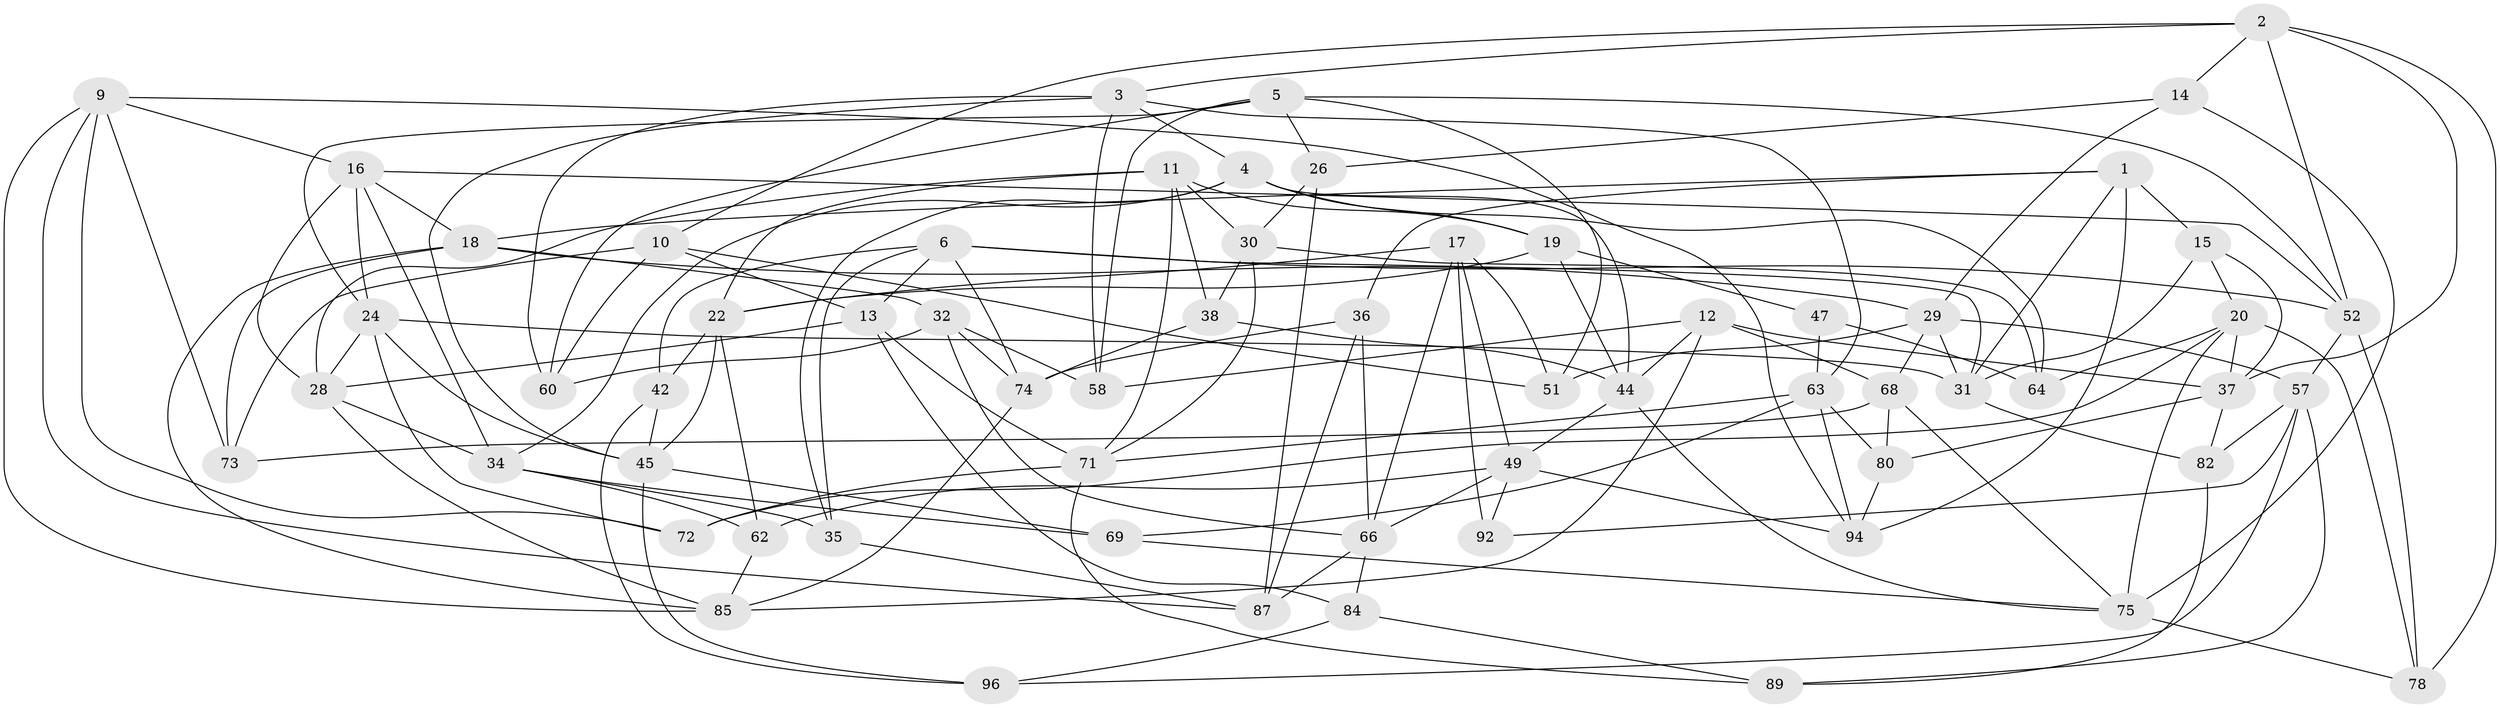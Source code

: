 // Generated by graph-tools (version 1.1) at 2025/24/03/03/25 07:24:31]
// undirected, 62 vertices, 156 edges
graph export_dot {
graph [start="1"]
  node [color=gray90,style=filled];
  1 [super="+56"];
  2 [super="+7"];
  3 [super="+43"];
  4 [super="+8"];
  5 [super="+27"];
  6 [super="+23"];
  9 [super="+65"];
  10 [super="+99"];
  11 [super="+53"];
  12 [super="+54"];
  13 [super="+91"];
  14;
  15;
  16 [super="+33"];
  17 [super="+93"];
  18 [super="+81"];
  19 [super="+55"];
  20 [super="+21"];
  22 [super="+70"];
  24 [super="+25"];
  26 [super="+90"];
  28 [super="+40"];
  29 [super="+59"];
  30 [super="+46"];
  31 [super="+39"];
  32 [super="+41"];
  34 [super="+50"];
  35;
  36;
  37 [super="+48"];
  38;
  42;
  44 [super="+98"];
  45 [super="+61"];
  47;
  49 [super="+83"];
  51;
  52 [super="+76"];
  57 [super="+67"];
  58;
  60;
  62;
  63 [super="+102"];
  64;
  66 [super="+88"];
  68 [super="+100"];
  69;
  71 [super="+86"];
  72;
  73;
  74 [super="+79"];
  75 [super="+77"];
  78;
  80;
  82;
  84;
  85 [super="+95"];
  87 [super="+101"];
  89;
  92;
  94 [super="+97"];
  96;
  1 -- 18;
  1 -- 36;
  1 -- 15;
  1 -- 94 [weight=2];
  1 -- 31;
  2 -- 10;
  2 -- 37;
  2 -- 52;
  2 -- 78;
  2 -- 14;
  2 -- 3;
  3 -- 58;
  3 -- 60;
  3 -- 45;
  3 -- 4;
  3 -- 63;
  4 -- 64;
  4 -- 35;
  4 -- 44;
  4 -- 34;
  4 -- 19;
  5 -- 58;
  5 -- 60;
  5 -- 51;
  5 -- 24;
  5 -- 52;
  5 -- 26;
  6 -- 52;
  6 -- 42;
  6 -- 74;
  6 -- 35;
  6 -- 13;
  6 -- 31;
  9 -- 16;
  9 -- 72;
  9 -- 73;
  9 -- 85;
  9 -- 87;
  9 -- 94;
  10 -- 13 [weight=2];
  10 -- 73;
  10 -- 51;
  10 -- 60;
  11 -- 38;
  11 -- 71;
  11 -- 19;
  11 -- 22;
  11 -- 30;
  11 -- 28;
  12 -- 68 [weight=2];
  12 -- 85;
  12 -- 44;
  12 -- 58;
  12 -- 37;
  13 -- 28;
  13 -- 84;
  13 -- 71;
  14 -- 26;
  14 -- 75;
  14 -- 29;
  15 -- 37;
  15 -- 20;
  15 -- 31;
  16 -- 52;
  16 -- 24;
  16 -- 18;
  16 -- 28;
  16 -- 34;
  17 -- 92 [weight=2];
  17 -- 49;
  17 -- 51;
  17 -- 66;
  17 -- 22;
  18 -- 85;
  18 -- 73;
  18 -- 29;
  18 -- 32;
  19 -- 47 [weight=2];
  19 -- 44;
  19 -- 22;
  20 -- 72;
  20 -- 78;
  20 -- 64;
  20 -- 37;
  20 -- 75;
  22 -- 45;
  22 -- 62;
  22 -- 42;
  24 -- 28;
  24 -- 45;
  24 -- 72;
  24 -- 31;
  26 -- 87 [weight=2];
  26 -- 30 [weight=2];
  28 -- 34;
  28 -- 85;
  29 -- 51;
  29 -- 31;
  29 -- 57;
  29 -- 68;
  30 -- 38;
  30 -- 64;
  30 -- 71;
  31 -- 82;
  32 -- 60;
  32 -- 58;
  32 -- 66;
  32 -- 74 [weight=2];
  34 -- 62;
  34 -- 69;
  34 -- 35;
  35 -- 87;
  36 -- 87;
  36 -- 66;
  36 -- 74;
  37 -- 80;
  37 -- 82;
  38 -- 44;
  38 -- 74;
  42 -- 96;
  42 -- 45;
  44 -- 49;
  44 -- 75;
  45 -- 96;
  45 -- 69;
  47 -- 64;
  47 -- 63;
  49 -- 62;
  49 -- 66;
  49 -- 92;
  49 -- 94;
  52 -- 57;
  52 -- 78;
  57 -- 82;
  57 -- 89;
  57 -- 92;
  57 -- 96;
  62 -- 85;
  63 -- 94;
  63 -- 71;
  63 -- 80;
  63 -- 69;
  66 -- 84;
  66 -- 87;
  68 -- 80;
  68 -- 73;
  68 -- 75;
  69 -- 75;
  71 -- 89;
  71 -- 72;
  74 -- 85;
  75 -- 78;
  80 -- 94;
  82 -- 89;
  84 -- 89;
  84 -- 96;
}
